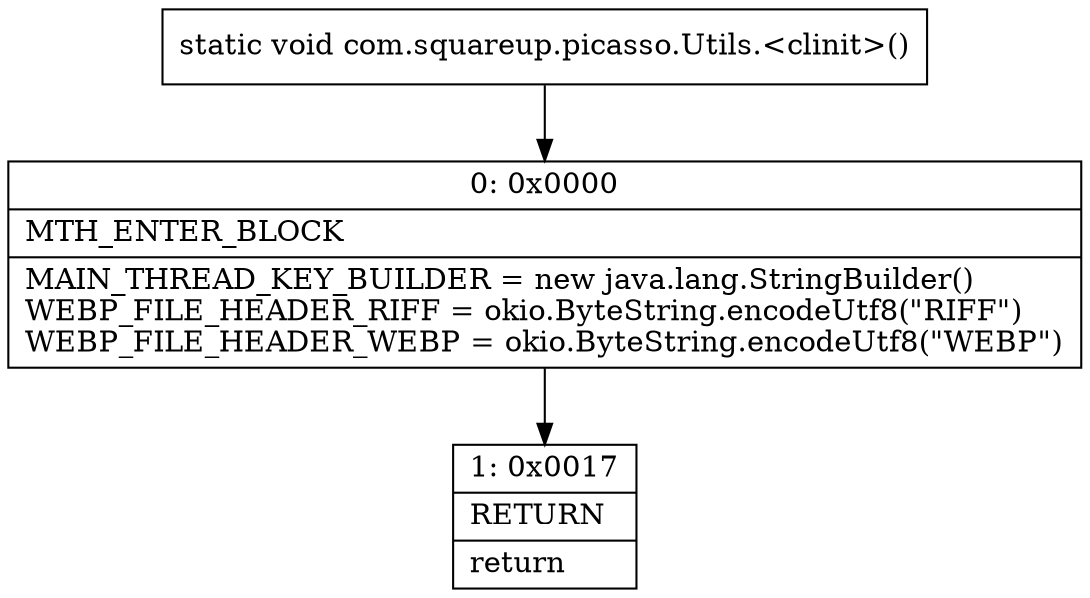 digraph "CFG forcom.squareup.picasso.Utils.\<clinit\>()V" {
Node_0 [shape=record,label="{0\:\ 0x0000|MTH_ENTER_BLOCK\l|MAIN_THREAD_KEY_BUILDER = new java.lang.StringBuilder()\lWEBP_FILE_HEADER_RIFF = okio.ByteString.encodeUtf8(\"RIFF\")\lWEBP_FILE_HEADER_WEBP = okio.ByteString.encodeUtf8(\"WEBP\")\l}"];
Node_1 [shape=record,label="{1\:\ 0x0017|RETURN\l|return\l}"];
MethodNode[shape=record,label="{static void com.squareup.picasso.Utils.\<clinit\>() }"];
MethodNode -> Node_0;
Node_0 -> Node_1;
}

